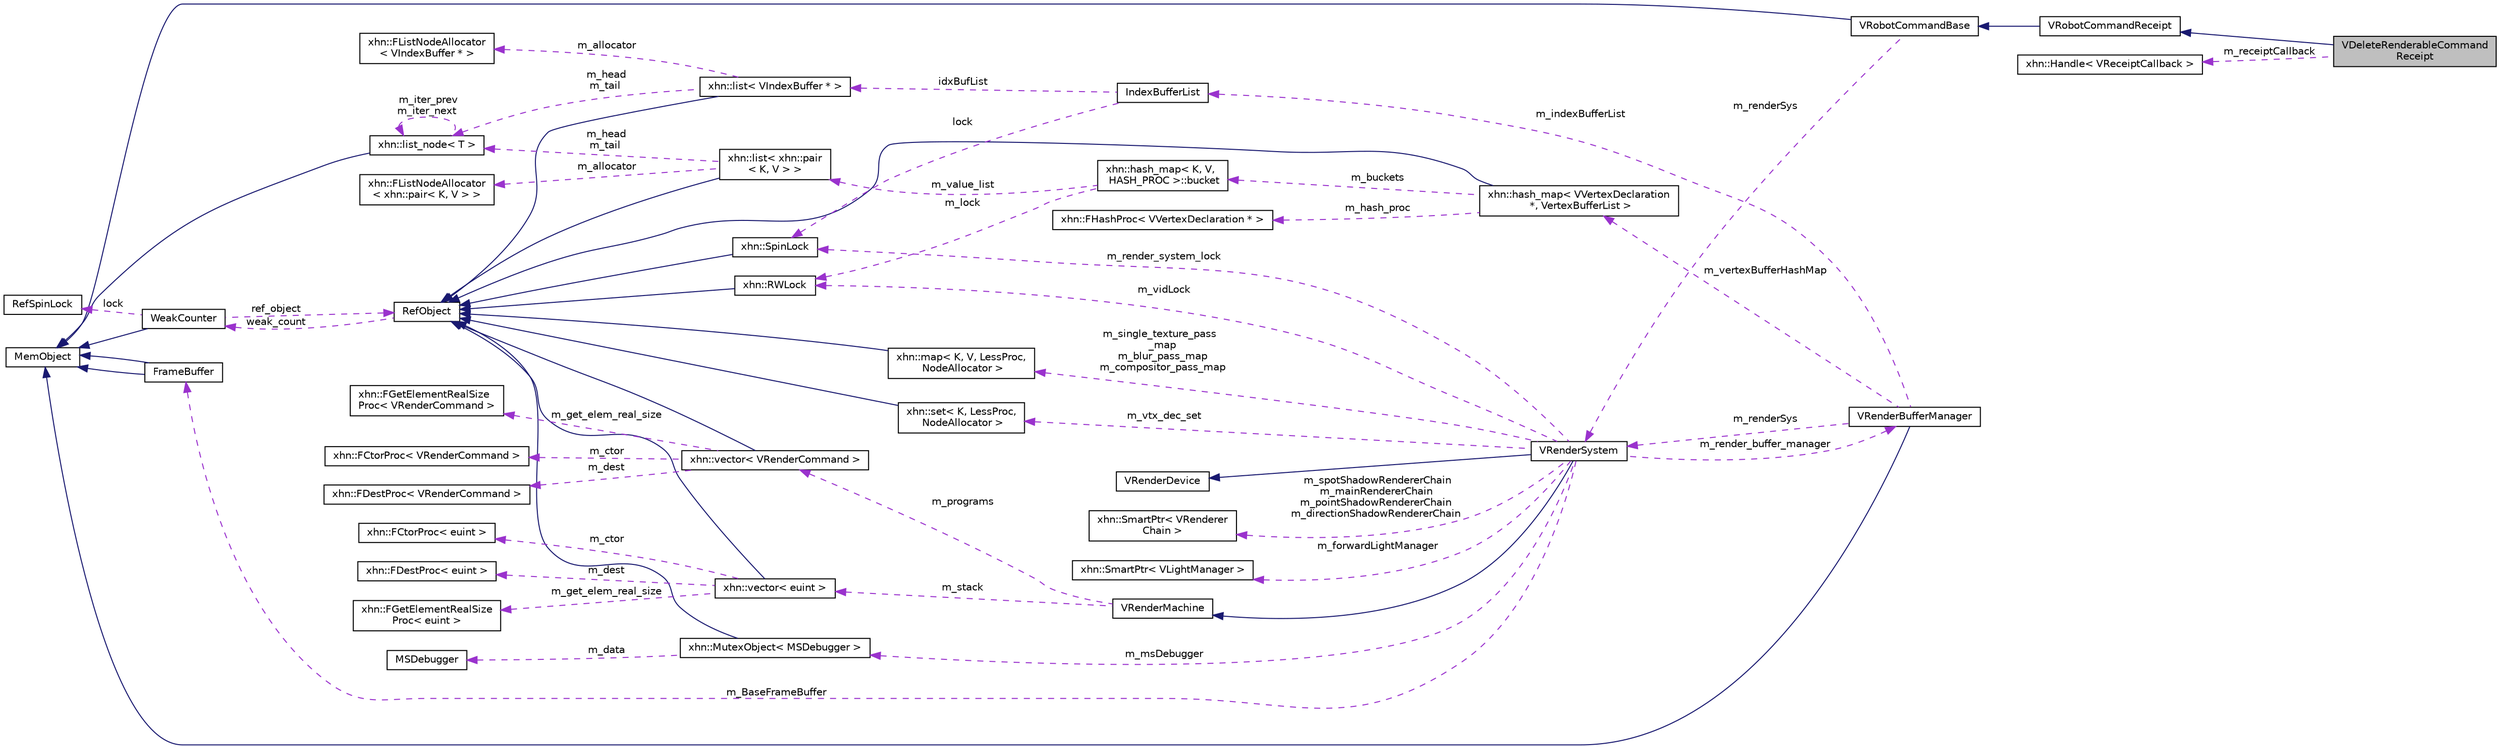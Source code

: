 digraph "VDeleteRenderableCommandReceipt"
{
  edge [fontname="Helvetica",fontsize="10",labelfontname="Helvetica",labelfontsize="10"];
  node [fontname="Helvetica",fontsize="10",shape=record];
  rankdir="LR";
  Node1 [label="VDeleteRenderableCommand\lReceipt",height=0.2,width=0.4,color="black", fillcolor="grey75", style="filled", fontcolor="black"];
  Node2 -> Node1 [dir="back",color="midnightblue",fontsize="10",style="solid",fontname="Helvetica"];
  Node2 [label="VRobotCommandReceipt",height=0.2,width=0.4,color="black", fillcolor="white", style="filled",URL="$class_v_robot_command_receipt.html",tooltip="VRobotCommandReceipt 机器人命令回执基类 "];
  Node3 -> Node2 [dir="back",color="midnightblue",fontsize="10",style="solid",fontname="Helvetica"];
  Node3 [label="VRobotCommandBase",height=0.2,width=0.4,color="black", fillcolor="white", style="filled",URL="$class_v_robot_command_base.html",tooltip="VRobotCommandBase 机器人命令接口 "];
  Node4 -> Node3 [dir="back",color="midnightblue",fontsize="10",style="solid",fontname="Helvetica"];
  Node4 [label="MemObject",height=0.2,width=0.4,color="black", fillcolor="white", style="filled",URL="$class_mem_object.html"];
  Node5 -> Node3 [dir="back",color="darkorchid3",fontsize="10",style="dashed",label=" m_renderSys" ,fontname="Helvetica"];
  Node5 [label="VRenderSystem",height=0.2,width=0.4,color="black", fillcolor="white", style="filled",URL="$class_v_render_system.html",tooltip="VRenderSystem 渲染系统 "];
  Node6 -> Node5 [dir="back",color="midnightblue",fontsize="10",style="solid",fontname="Helvetica"];
  Node6 [label="VRenderMachine",height=0.2,width=0.4,color="black", fillcolor="white", style="filled",URL="$class_v_render_machine.html"];
  Node7 -> Node6 [dir="back",color="darkorchid3",fontsize="10",style="dashed",label=" m_programs" ,fontname="Helvetica"];
  Node7 [label="xhn::vector\< VRenderCommand \>",height=0.2,width=0.4,color="black", fillcolor="white", style="filled",URL="$classxhn_1_1vector.html"];
  Node8 -> Node7 [dir="back",color="midnightblue",fontsize="10",style="solid",fontname="Helvetica"];
  Node8 [label="RefObject",height=0.2,width=0.4,color="black", fillcolor="white", style="filled",URL="$class_ref_object.html"];
  Node9 -> Node8 [dir="back",color="darkorchid3",fontsize="10",style="dashed",label=" weak_count" ,fontname="Helvetica"];
  Node9 [label="WeakCounter",height=0.2,width=0.4,color="black", fillcolor="white", style="filled",URL="$class_weak_counter.html",tooltip="WeakCounter. "];
  Node4 -> Node9 [dir="back",color="midnightblue",fontsize="10",style="solid",fontname="Helvetica"];
  Node10 -> Node9 [dir="back",color="darkorchid3",fontsize="10",style="dashed",label=" lock" ,fontname="Helvetica"];
  Node10 [label="RefSpinLock",height=0.2,width=0.4,color="black", fillcolor="white", style="filled",URL="$class_ref_spin_lock.html"];
  Node8 -> Node9 [dir="back",color="darkorchid3",fontsize="10",style="dashed",label=" ref_object" ,fontname="Helvetica"];
  Node11 -> Node7 [dir="back",color="darkorchid3",fontsize="10",style="dashed",label=" m_ctor" ,fontname="Helvetica"];
  Node11 [label="xhn::FCtorProc\< VRenderCommand \>",height=0.2,width=0.4,color="black", fillcolor="white", style="filled",URL="$structxhn_1_1_f_ctor_proc.html"];
  Node12 -> Node7 [dir="back",color="darkorchid3",fontsize="10",style="dashed",label=" m_dest" ,fontname="Helvetica"];
  Node12 [label="xhn::FDestProc\< VRenderCommand \>",height=0.2,width=0.4,color="black", fillcolor="white", style="filled",URL="$structxhn_1_1_f_dest_proc.html"];
  Node13 -> Node7 [dir="back",color="darkorchid3",fontsize="10",style="dashed",label=" m_get_elem_real_size" ,fontname="Helvetica"];
  Node13 [label="xhn::FGetElementRealSize\lProc\< VRenderCommand \>",height=0.2,width=0.4,color="black", fillcolor="white", style="filled",URL="$structxhn_1_1_f_get_element_real_size_proc.html"];
  Node14 -> Node6 [dir="back",color="darkorchid3",fontsize="10",style="dashed",label=" m_stack" ,fontname="Helvetica"];
  Node14 [label="xhn::vector\< euint \>",height=0.2,width=0.4,color="black", fillcolor="white", style="filled",URL="$classxhn_1_1vector.html"];
  Node8 -> Node14 [dir="back",color="midnightblue",fontsize="10",style="solid",fontname="Helvetica"];
  Node15 -> Node14 [dir="back",color="darkorchid3",fontsize="10",style="dashed",label=" m_get_elem_real_size" ,fontname="Helvetica"];
  Node15 [label="xhn::FGetElementRealSize\lProc\< euint \>",height=0.2,width=0.4,color="black", fillcolor="white", style="filled",URL="$structxhn_1_1_f_get_element_real_size_proc.html"];
  Node16 -> Node14 [dir="back",color="darkorchid3",fontsize="10",style="dashed",label=" m_ctor" ,fontname="Helvetica"];
  Node16 [label="xhn::FCtorProc\< euint \>",height=0.2,width=0.4,color="black", fillcolor="white", style="filled",URL="$structxhn_1_1_f_ctor_proc.html"];
  Node17 -> Node14 [dir="back",color="darkorchid3",fontsize="10",style="dashed",label=" m_dest" ,fontname="Helvetica"];
  Node17 [label="xhn::FDestProc\< euint \>",height=0.2,width=0.4,color="black", fillcolor="white", style="filled",URL="$structxhn_1_1_f_dest_proc.html"];
  Node18 -> Node5 [dir="back",color="midnightblue",fontsize="10",style="solid",fontname="Helvetica"];
  Node18 [label="VRenderDevice",height=0.2,width=0.4,color="black", fillcolor="white", style="filled",URL="$class_v_render_device.html"];
  Node19 -> Node5 [dir="back",color="darkorchid3",fontsize="10",style="dashed",label=" m_vidLock" ,fontname="Helvetica"];
  Node19 [label="xhn::RWLock",height=0.2,width=0.4,color="black", fillcolor="white", style="filled",URL="$classxhn_1_1_r_w_lock.html",tooltip="RWLock. "];
  Node8 -> Node19 [dir="back",color="midnightblue",fontsize="10",style="solid",fontname="Helvetica"];
  Node20 -> Node5 [dir="back",color="darkorchid3",fontsize="10",style="dashed",label=" m_render_buffer_manager" ,fontname="Helvetica"];
  Node20 [label="VRenderBufferManager",height=0.2,width=0.4,color="black", fillcolor="white", style="filled",URL="$class_v_render_buffer_manager.html",tooltip="VRenderBufferManager 渲染缓冲管理器 "];
  Node4 -> Node20 [dir="back",color="midnightblue",fontsize="10",style="solid",fontname="Helvetica"];
  Node21 -> Node20 [dir="back",color="darkorchid3",fontsize="10",style="dashed",label=" m_vertexBufferHashMap" ,fontname="Helvetica"];
  Node21 [label="xhn::hash_map\< VVertexDeclaration\l *, VertexBufferList \>",height=0.2,width=0.4,color="black", fillcolor="white", style="filled",URL="$classxhn_1_1hash__map.html"];
  Node8 -> Node21 [dir="back",color="midnightblue",fontsize="10",style="solid",fontname="Helvetica"];
  Node22 -> Node21 [dir="back",color="darkorchid3",fontsize="10",style="dashed",label=" m_hash_proc" ,fontname="Helvetica"];
  Node22 [label="xhn::FHashProc\< VVertexDeclaration * \>",height=0.2,width=0.4,color="black", fillcolor="white", style="filled",URL="$structxhn_1_1_f_hash_proc.html"];
  Node23 -> Node21 [dir="back",color="darkorchid3",fontsize="10",style="dashed",label=" m_buckets" ,fontname="Helvetica"];
  Node23 [label="xhn::hash_map\< K, V,\l HASH_PROC \>::bucket",height=0.2,width=0.4,color="black", fillcolor="white", style="filled",URL="$classxhn_1_1hash__map_1_1bucket.html"];
  Node19 -> Node23 [dir="back",color="darkorchid3",fontsize="10",style="dashed",label=" m_lock" ,fontname="Helvetica"];
  Node24 -> Node23 [dir="back",color="darkorchid3",fontsize="10",style="dashed",label=" m_value_list" ,fontname="Helvetica"];
  Node24 [label="xhn::list\< xhn::pair\l\< K, V \> \>",height=0.2,width=0.4,color="black", fillcolor="white", style="filled",URL="$classxhn_1_1list.html"];
  Node8 -> Node24 [dir="back",color="midnightblue",fontsize="10",style="solid",fontname="Helvetica"];
  Node25 -> Node24 [dir="back",color="darkorchid3",fontsize="10",style="dashed",label=" m_allocator" ,fontname="Helvetica"];
  Node25 [label="xhn::FListNodeAllocator\l\< xhn::pair\< K, V \> \>",height=0.2,width=0.4,color="black", fillcolor="white", style="filled",URL="$classxhn_1_1_f_list_node_allocator.html"];
  Node26 -> Node24 [dir="back",color="darkorchid3",fontsize="10",style="dashed",label=" m_head\nm_tail" ,fontname="Helvetica"];
  Node26 [label="xhn::list_node\< T \>",height=0.2,width=0.4,color="black", fillcolor="white", style="filled",URL="$classxhn_1_1list__node.html"];
  Node4 -> Node26 [dir="back",color="midnightblue",fontsize="10",style="solid",fontname="Helvetica"];
  Node26 -> Node26 [dir="back",color="darkorchid3",fontsize="10",style="dashed",label=" m_iter_prev\nm_iter_next" ,fontname="Helvetica"];
  Node5 -> Node20 [dir="back",color="darkorchid3",fontsize="10",style="dashed",label=" m_renderSys" ,fontname="Helvetica"];
  Node27 -> Node20 [dir="back",color="darkorchid3",fontsize="10",style="dashed",label=" m_indexBufferList" ,fontname="Helvetica"];
  Node27 [label="IndexBufferList",height=0.2,width=0.4,color="black", fillcolor="white", style="filled",URL="$struct_index_buffer_list.html"];
  Node28 -> Node27 [dir="back",color="darkorchid3",fontsize="10",style="dashed",label=" lock" ,fontname="Helvetica"];
  Node28 [label="xhn::SpinLock",height=0.2,width=0.4,color="black", fillcolor="white", style="filled",URL="$classxhn_1_1_spin_lock.html",tooltip="SpinLock. "];
  Node8 -> Node28 [dir="back",color="midnightblue",fontsize="10",style="solid",fontname="Helvetica"];
  Node29 -> Node27 [dir="back",color="darkorchid3",fontsize="10",style="dashed",label=" idxBufList" ,fontname="Helvetica"];
  Node29 [label="xhn::list\< VIndexBuffer * \>",height=0.2,width=0.4,color="black", fillcolor="white", style="filled",URL="$classxhn_1_1list.html"];
  Node8 -> Node29 [dir="back",color="midnightblue",fontsize="10",style="solid",fontname="Helvetica"];
  Node30 -> Node29 [dir="back",color="darkorchid3",fontsize="10",style="dashed",label=" m_allocator" ,fontname="Helvetica"];
  Node30 [label="xhn::FListNodeAllocator\l\< VIndexBuffer * \>",height=0.2,width=0.4,color="black", fillcolor="white", style="filled",URL="$classxhn_1_1_f_list_node_allocator.html"];
  Node26 -> Node29 [dir="back",color="darkorchid3",fontsize="10",style="dashed",label=" m_head\nm_tail" ,fontname="Helvetica"];
  Node31 -> Node5 [dir="back",color="darkorchid3",fontsize="10",style="dashed",label=" m_BaseFrameBuffer" ,fontname="Helvetica"];
  Node31 [label="FrameBuffer",height=0.2,width=0.4,color="black", fillcolor="white", style="filled",URL="$class_frame_buffer.html",tooltip="FrameBuffer 帧缓冲 "];
  Node4 -> Node31 [dir="back",color="midnightblue",fontsize="10",style="solid",fontname="Helvetica"];
  Node4 -> Node31 [dir="back",color="midnightblue",fontsize="10",style="solid",fontname="Helvetica"];
  Node32 -> Node5 [dir="back",color="darkorchid3",fontsize="10",style="dashed",label=" m_msDebugger" ,fontname="Helvetica"];
  Node32 [label="xhn::MutexObject\< MSDebugger \>",height=0.2,width=0.4,color="black", fillcolor="white", style="filled",URL="$classxhn_1_1_mutex_object.html"];
  Node8 -> Node32 [dir="back",color="midnightblue",fontsize="10",style="solid",fontname="Helvetica"];
  Node33 -> Node32 [dir="back",color="darkorchid3",fontsize="10",style="dashed",label=" m_data" ,fontname="Helvetica"];
  Node33 [label="MSDebugger",height=0.2,width=0.4,color="black", fillcolor="white", style="filled",URL="$class_m_s_debugger.html"];
  Node34 -> Node5 [dir="back",color="darkorchid3",fontsize="10",style="dashed",label=" m_single_texture_pass\l_map\nm_blur_pass_map\nm_compositor_pass_map" ,fontname="Helvetica"];
  Node34 [label="xhn::map\< K, V, LessProc,\l NodeAllocator \>",height=0.2,width=0.4,color="black", fillcolor="white", style="filled",URL="$classxhn_1_1map.html"];
  Node8 -> Node34 [dir="back",color="midnightblue",fontsize="10",style="solid",fontname="Helvetica"];
  Node35 -> Node5 [dir="back",color="darkorchid3",fontsize="10",style="dashed",label=" m_vtx_dec_set" ,fontname="Helvetica"];
  Node35 [label="xhn::set\< K, LessProc,\l NodeAllocator \>",height=0.2,width=0.4,color="black", fillcolor="white", style="filled",URL="$classxhn_1_1set.html"];
  Node8 -> Node35 [dir="back",color="midnightblue",fontsize="10",style="solid",fontname="Helvetica"];
  Node28 -> Node5 [dir="back",color="darkorchid3",fontsize="10",style="dashed",label=" m_render_system_lock" ,fontname="Helvetica"];
  Node36 -> Node5 [dir="back",color="darkorchid3",fontsize="10",style="dashed",label=" m_spotShadowRendererChain\nm_mainRendererChain\nm_pointShadowRendererChain\nm_directionShadowRendererChain" ,fontname="Helvetica"];
  Node36 [label="xhn::SmartPtr\< VRenderer\lChain \>",height=0.2,width=0.4,color="black", fillcolor="white", style="filled",URL="$classxhn_1_1_smart_ptr.html"];
  Node37 -> Node5 [dir="back",color="darkorchid3",fontsize="10",style="dashed",label=" m_forwardLightManager" ,fontname="Helvetica"];
  Node37 [label="xhn::SmartPtr\< VLightManager \>",height=0.2,width=0.4,color="black", fillcolor="white", style="filled",URL="$classxhn_1_1_smart_ptr.html"];
  Node38 -> Node1 [dir="back",color="darkorchid3",fontsize="10",style="dashed",label=" m_receiptCallback" ,fontname="Helvetica"];
  Node38 [label="xhn::Handle\< VReceiptCallback \>",height=0.2,width=0.4,color="black", fillcolor="white", style="filled",URL="$classxhn_1_1_handle.html"];
}
